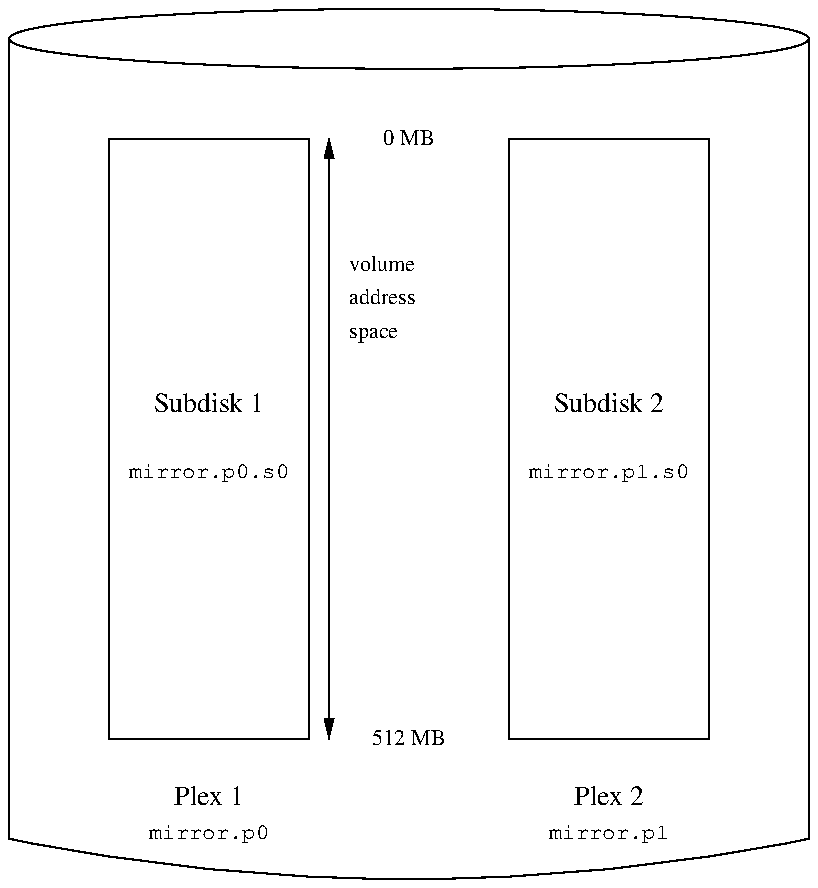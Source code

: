 .\" $FreeBSD: doc/share/images/books/handbook/vinum/vinum-mirrored-vol.pic,v 1.2 2007/05/19 20:23:58 therek Exp $
.PS
move right 1i
T: ellipse ht .3i wid 4i
   line from T.e down 4i
   line from T.w down 4i
B: arc rad 10i to T.e+(0,-4)

P1: S1: box ht 3i wid 1i "Subdisk 1" above "\s-2\f(CWmirror.p0.s0\fP\s0" below with .c at T.c+(-1,-2)
        "Plex 1" at S1.s+(0,-.3)
        move down .17i; "\s-2\f(CWmirror.p0\fP\s0"
P2: S3: box ht 3i wid 1i "Subdisk 2" above "\s-2\f(CWmirror.p1.s0\fP\s0" below with .c at T.c+(1,-2)
        "Plex 2" at S3.s+(0,-.3) 
        move down .17i; "\s-2\f(CWmirror.p1\fP\s0"

"\s-2\&0 MB\s0" at S1.ne+(.5,0)
"\s-2\&512 MB\s0" at S1.se+(.5,0)

A: arrow from S1.ne+(.1,0) to S1.se+(.1,0)
   arrow from S1.se+(.1,0) to S1.ne+(.1,0)

 "\s-2volume" ljust at A.n+(.1,-.63)
 "address" ljust at A.n+(.1,-.8)
 "space\s0" ljust at A.n+(.1,-.97)
.PE
